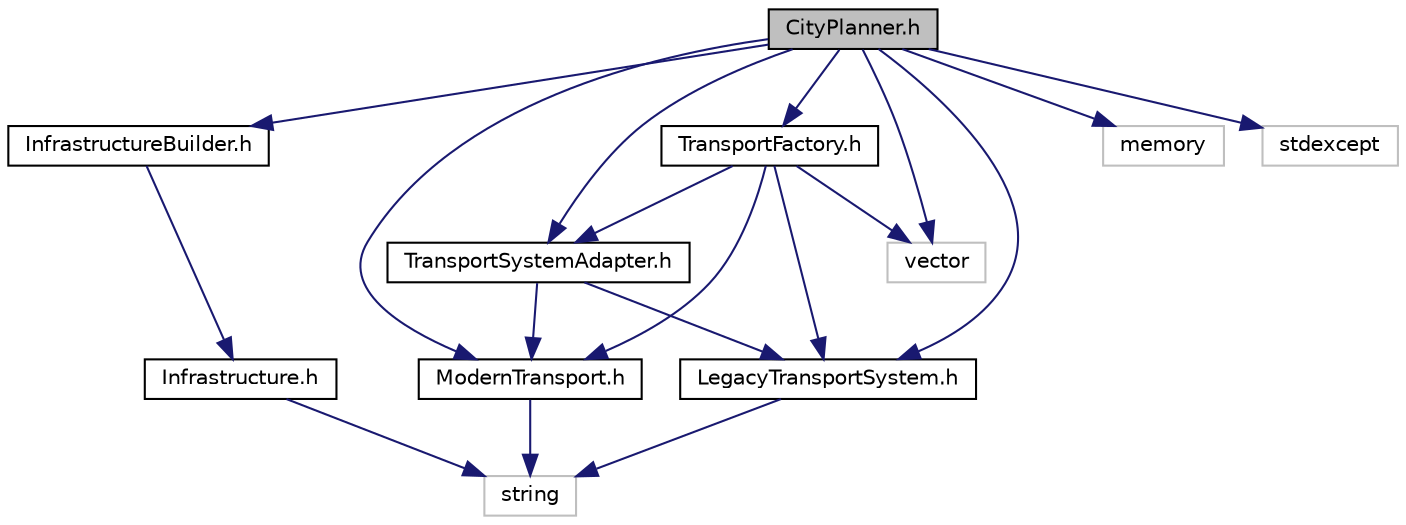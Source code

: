 digraph "CityPlanner.h"
{
 // LATEX_PDF_SIZE
  edge [fontname="Helvetica",fontsize="10",labelfontname="Helvetica",labelfontsize="10"];
  node [fontname="Helvetica",fontsize="10",shape=record];
  Node1 [label="CityPlanner.h",height=0.2,width=0.4,color="black", fillcolor="grey75", style="filled", fontcolor="black",tooltip="Infrastructure and city planning management."];
  Node1 -> Node2 [color="midnightblue",fontsize="10",style="solid",fontname="Helvetica"];
  Node2 [label="InfrastructureBuilder.h",height=0.2,width=0.4,color="black", fillcolor="white", style="filled",URL="$InfrastructureBuilder_8h.html",tooltip="Abstract builder class for creating infrastructure objects."];
  Node2 -> Node3 [color="midnightblue",fontsize="10",style="solid",fontname="Helvetica"];
  Node3 [label="Infrastructure.h",height=0.2,width=0.4,color="black", fillcolor="white", style="filled",URL="$Infrastructure_8h.html",tooltip=" "];
  Node3 -> Node4 [color="midnightblue",fontsize="10",style="solid",fontname="Helvetica"];
  Node4 [label="string",height=0.2,width=0.4,color="grey75", fillcolor="white", style="filled",tooltip=" "];
  Node1 -> Node5 [color="midnightblue",fontsize="10",style="solid",fontname="Helvetica"];
  Node5 [label="vector",height=0.2,width=0.4,color="grey75", fillcolor="white", style="filled",tooltip=" "];
  Node1 -> Node6 [color="midnightblue",fontsize="10",style="solid",fontname="Helvetica"];
  Node6 [label="memory",height=0.2,width=0.4,color="grey75", fillcolor="white", style="filled",tooltip=" "];
  Node1 -> Node7 [color="midnightblue",fontsize="10",style="solid",fontname="Helvetica"];
  Node7 [label="stdexcept",height=0.2,width=0.4,color="grey75", fillcolor="white", style="filled",tooltip=" "];
  Node1 -> Node8 [color="midnightblue",fontsize="10",style="solid",fontname="Helvetica"];
  Node8 [label="ModernTransport.h",height=0.2,width=0.4,color="black", fillcolor="white", style="filled",URL="$ModernTransport_8h.html",tooltip=" "];
  Node8 -> Node4 [color="midnightblue",fontsize="10",style="solid",fontname="Helvetica"];
  Node1 -> Node9 [color="midnightblue",fontsize="10",style="solid",fontname="Helvetica"];
  Node9 [label="LegacyTransportSystem.h",height=0.2,width=0.4,color="black", fillcolor="white", style="filled",URL="$LegacyTransportSystem_8h.html",tooltip=" "];
  Node9 -> Node4 [color="midnightblue",fontsize="10",style="solid",fontname="Helvetica"];
  Node1 -> Node10 [color="midnightblue",fontsize="10",style="solid",fontname="Helvetica"];
  Node10 [label="TransportSystemAdapter.h",height=0.2,width=0.4,color="black", fillcolor="white", style="filled",URL="$TransportSystemAdapter_8h.html",tooltip="Adapter class to make legacy transport system work with modern interface."];
  Node10 -> Node8 [color="midnightblue",fontsize="10",style="solid",fontname="Helvetica"];
  Node10 -> Node9 [color="midnightblue",fontsize="10",style="solid",fontname="Helvetica"];
  Node1 -> Node11 [color="midnightblue",fontsize="10",style="solid",fontname="Helvetica"];
  Node11 [label="TransportFactory.h",height=0.2,width=0.4,color="black", fillcolor="white", style="filled",URL="$TransportFactory_8h.html",tooltip="Factory for transport system creation."];
  Node11 -> Node8 [color="midnightblue",fontsize="10",style="solid",fontname="Helvetica"];
  Node11 -> Node9 [color="midnightblue",fontsize="10",style="solid",fontname="Helvetica"];
  Node11 -> Node10 [color="midnightblue",fontsize="10",style="solid",fontname="Helvetica"];
  Node11 -> Node5 [color="midnightblue",fontsize="10",style="solid",fontname="Helvetica"];
}
